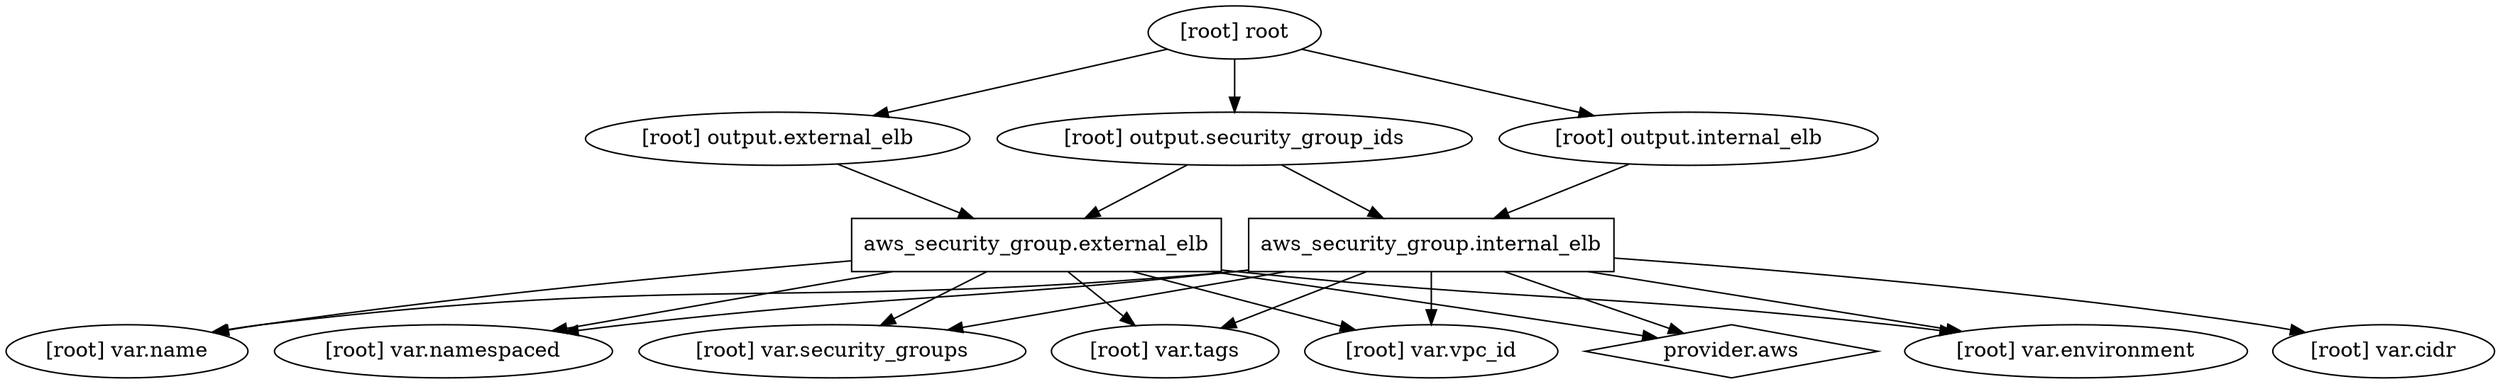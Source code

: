 digraph {
	compound = "true"
	newrank = "true"
	subgraph "root" {
		"[root] aws_security_group.external_elb" [label = "aws_security_group.external_elb", shape = "box"]
		"[root] aws_security_group.internal_elb" [label = "aws_security_group.internal_elb", shape = "box"]
		"[root] provider.aws" [label = "provider.aws", shape = "diamond"]
		"[root] aws_security_group.external_elb" -> "[root] provider.aws"
		"[root] aws_security_group.external_elb" -> "[root] var.environment"
		"[root] aws_security_group.external_elb" -> "[root] var.name"
		"[root] aws_security_group.external_elb" -> "[root] var.namespaced"
		"[root] aws_security_group.external_elb" -> "[root] var.security_groups"
		"[root] aws_security_group.external_elb" -> "[root] var.tags"
		"[root] aws_security_group.external_elb" -> "[root] var.vpc_id"
		"[root] aws_security_group.internal_elb" -> "[root] provider.aws"
		"[root] aws_security_group.internal_elb" -> "[root] var.cidr"
		"[root] aws_security_group.internal_elb" -> "[root] var.environment"
		"[root] aws_security_group.internal_elb" -> "[root] var.name"
		"[root] aws_security_group.internal_elb" -> "[root] var.namespaced"
		"[root] aws_security_group.internal_elb" -> "[root] var.security_groups"
		"[root] aws_security_group.internal_elb" -> "[root] var.tags"
		"[root] aws_security_group.internal_elb" -> "[root] var.vpc_id"
		"[root] output.external_elb" -> "[root] aws_security_group.external_elb"
		"[root] output.internal_elb" -> "[root] aws_security_group.internal_elb"
		"[root] output.security_group_ids" -> "[root] aws_security_group.external_elb"
		"[root] output.security_group_ids" -> "[root] aws_security_group.internal_elb"
		"[root] root" -> "[root] output.external_elb"
		"[root] root" -> "[root] output.internal_elb"
		"[root] root" -> "[root] output.security_group_ids"
	}
}

